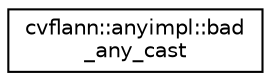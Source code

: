 digraph "Graphical Class Hierarchy"
{
 // LATEX_PDF_SIZE
  edge [fontname="Helvetica",fontsize="10",labelfontname="Helvetica",labelfontsize="10"];
  node [fontname="Helvetica",fontsize="10",shape=record];
  rankdir="LR";
  Node0 [label="cvflann::anyimpl::bad\l_any_cast",height=0.2,width=0.4,color="black", fillcolor="white", style="filled",URL="$structcvflann_1_1anyimpl_1_1bad__any__cast.html",tooltip=" "];
}
